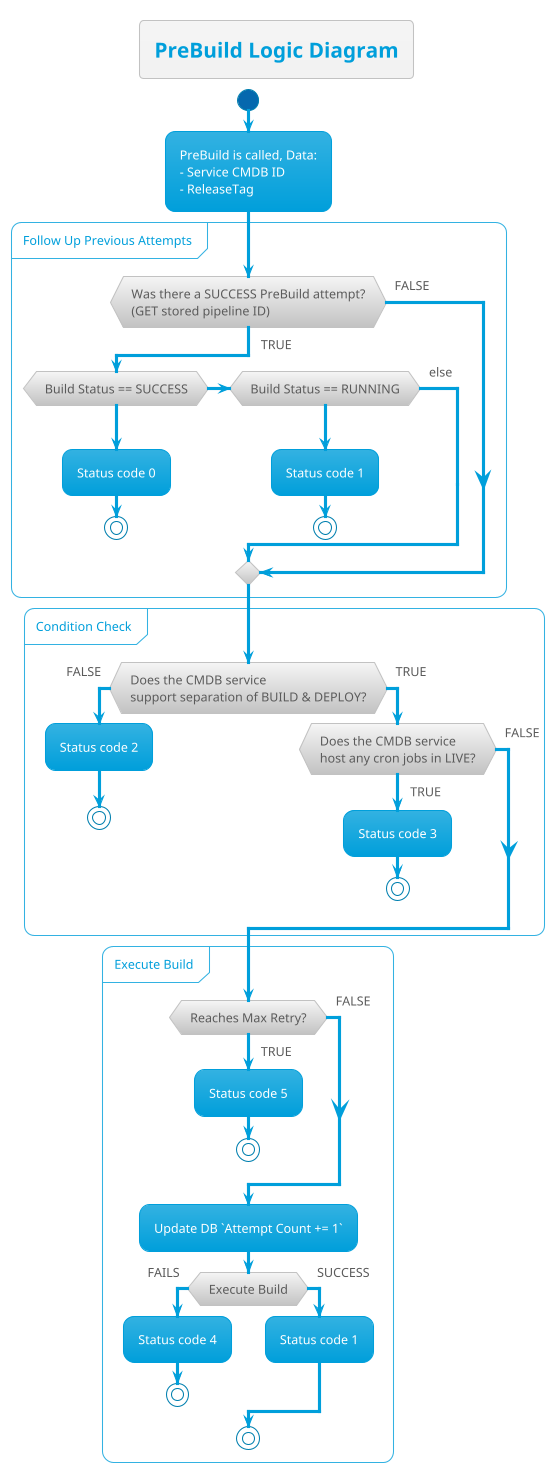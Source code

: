 @startuml
!theme bluegray
skinparam FooterFontColor black

title PreBuild Logic Diagram

start

:PreBuild is called, Data:\n- Service CMDB ID\n- ReleaseTag;

group Follow Up Previous Attempts
    if (Was there a SUCCESS PreBuild attempt?\n(GET stored pipeline ID)) then (TRUE)
        ' :Do NOT execute PreBuild;
        if (Build Status == SUCCESS) then ( )
            :Status code 0;
            stop
        elseif (Build Status == RUNNING) then ( )
            :Status code 1;
            stop
        else (else)
            ' :continue;
        endif
    else (FALSE)
    endif
end group

group Condition Check
    if (Does the CMDB service\nsupport separation of BUILD & DEPLOY?) then (FALSE)
        :Status code 2;
        stop
    else (TRUE)
        if (Does the CMDB service\nhost any cron jobs in LIVE?) then (TRUE)
            :Status code 3;
            stop
        else (FALSE)
        endif
    endif
end group

group Execute Build
    if (Reaches Max Retry?) then (TRUE)
        :Status code 5;
        stop
    else (FALSE)
    endif

    :Update DB `Attempt Count += 1`;
    if (Execute Build) then (FAILS)
        :Status code 4;
        stop
    else (SUCCESS)
        :Status code 1;
    endif
stop
end group


@enduml